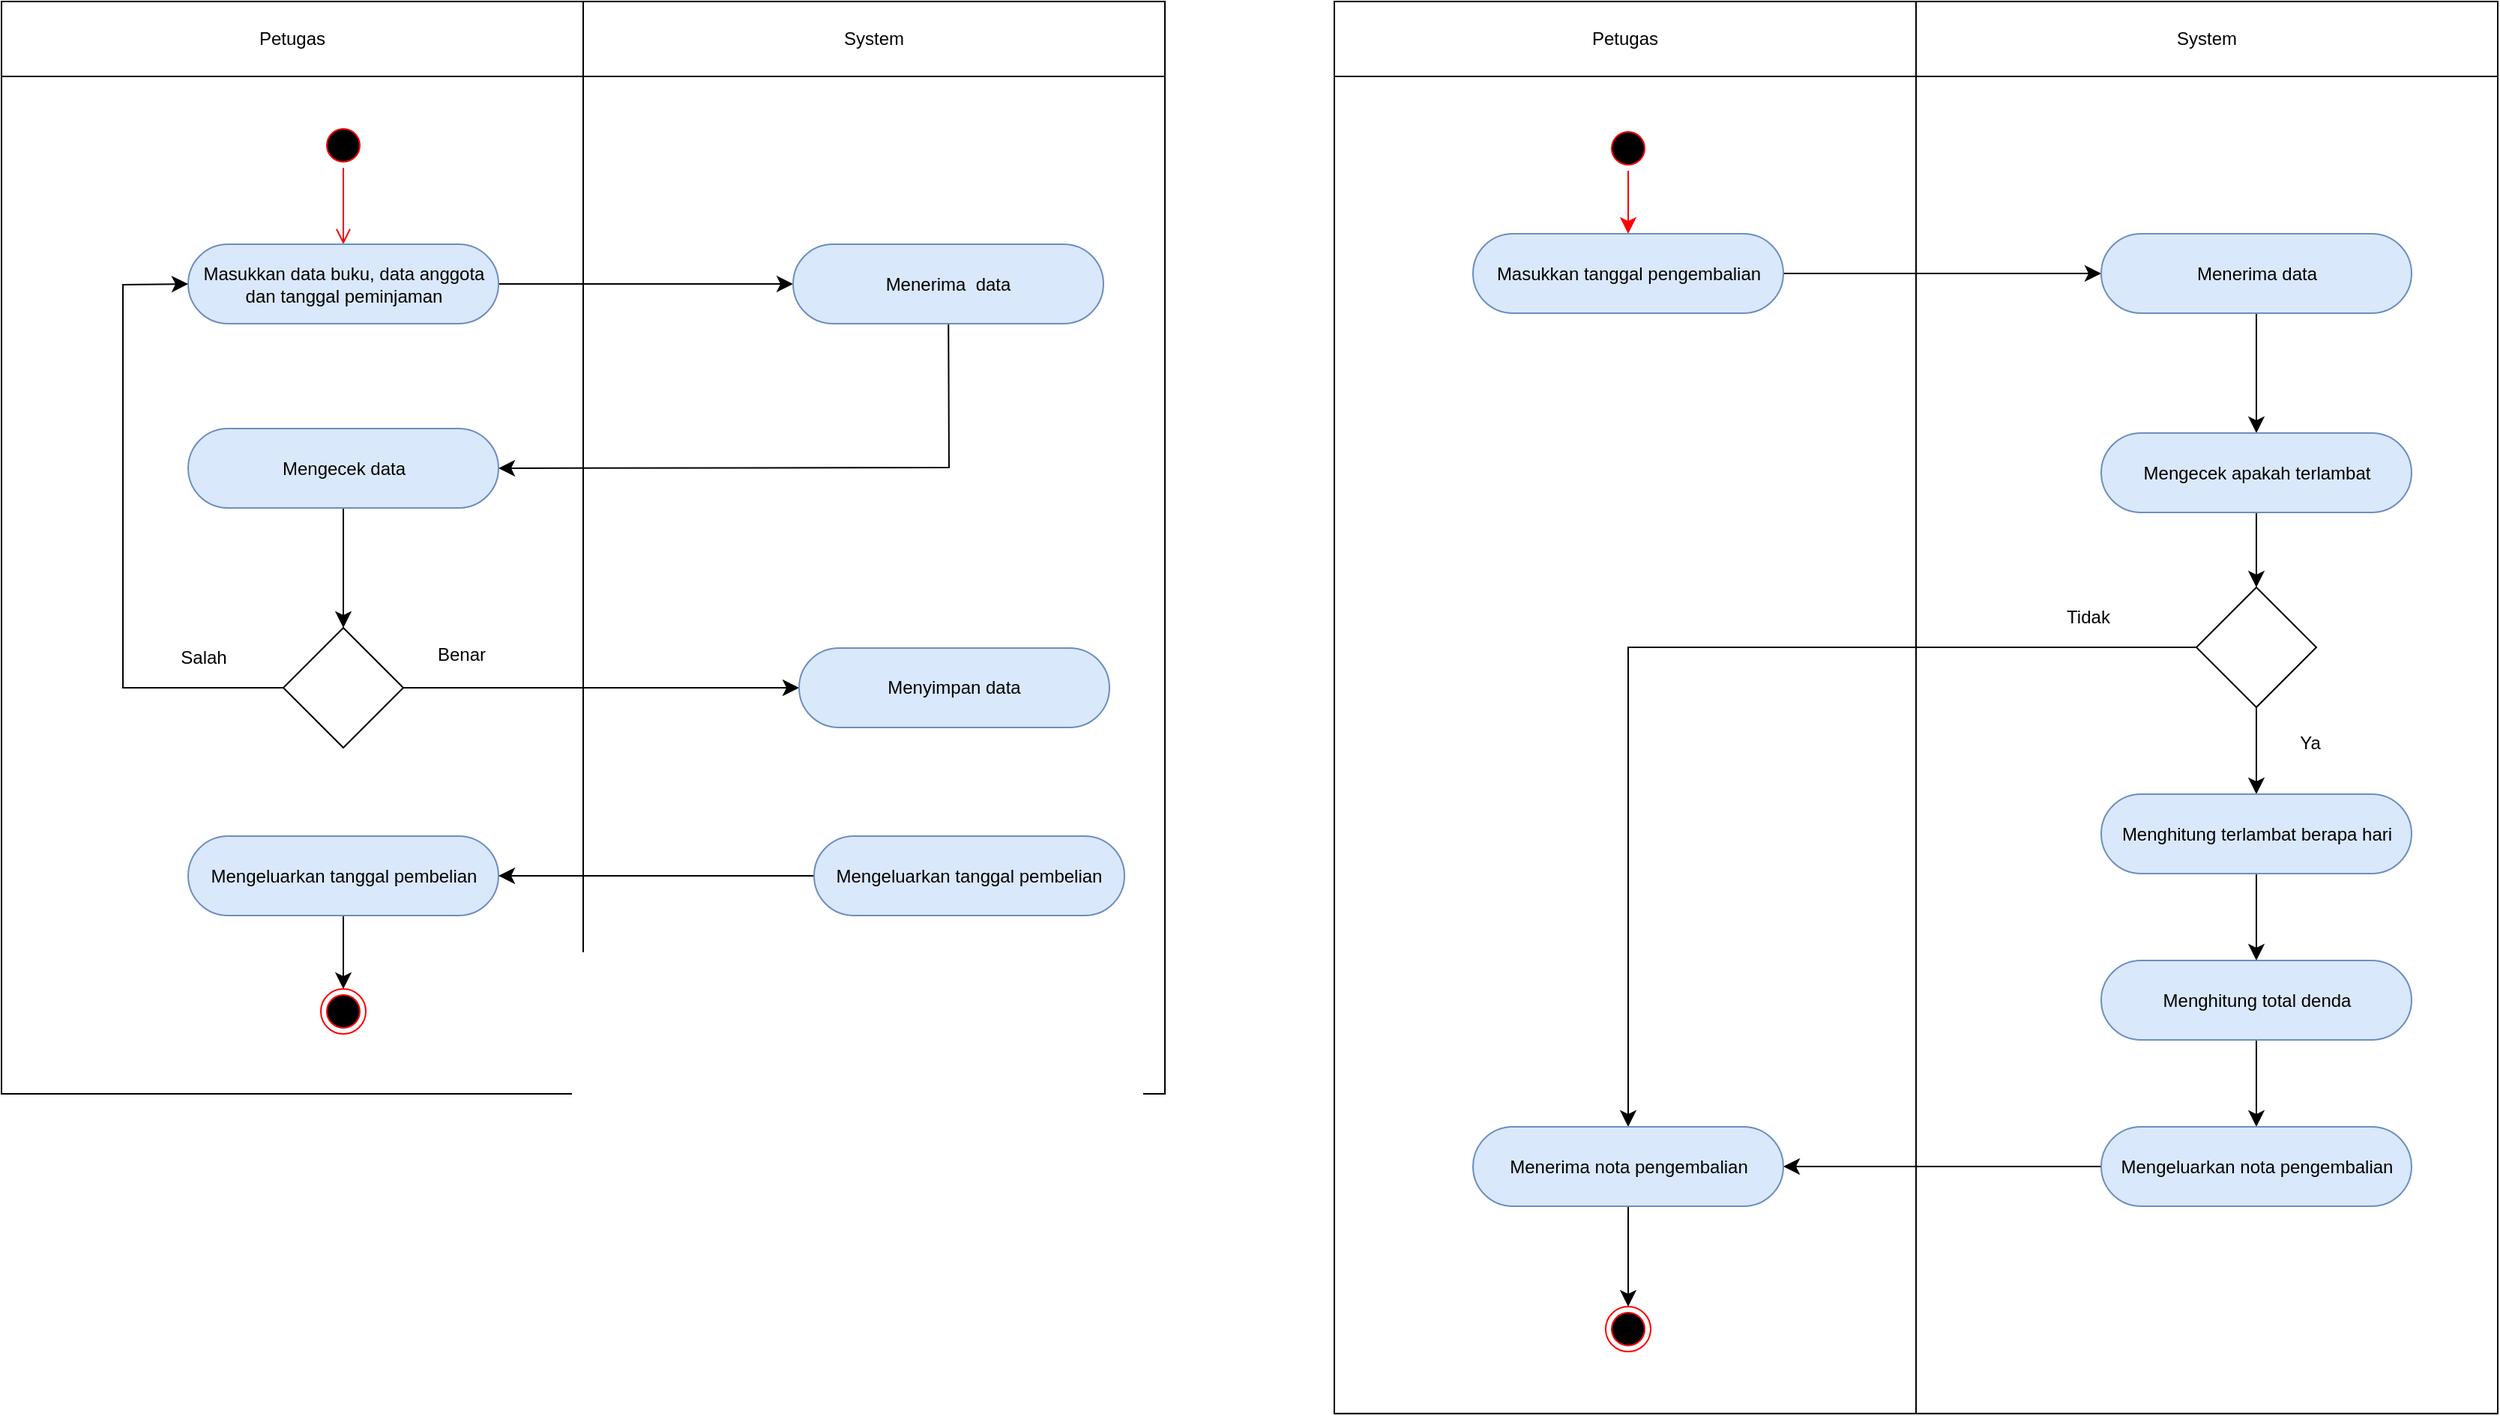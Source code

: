 <mxfile version="26.0.16">
  <diagram name="Halaman-1" id="xpNmqSK6mwSwcnteMRZQ">
    <mxGraphModel dx="2660" dy="2007" grid="0" gridSize="10" guides="1" tooltips="1" connect="1" arrows="1" fold="1" page="0" pageScale="1" pageWidth="827" pageHeight="1169" math="0" shadow="0">
      <root>
        <mxCell id="0" />
        <mxCell id="1" parent="0" />
        <mxCell id="M6b5uwNTjHEW-i-uDrWv-10" value="" style="shape=table;startSize=0;container=1;collapsible=0;childLayout=tableLayout;fillColor=none;" vertex="1" parent="1">
          <mxGeometry x="-68" y="-55" width="776" height="729" as="geometry" />
        </mxCell>
        <mxCell id="M6b5uwNTjHEW-i-uDrWv-11" value="" style="shape=tableRow;horizontal=0;startSize=0;swimlaneHead=0;swimlaneBody=0;strokeColor=inherit;top=0;left=0;bottom=0;right=0;collapsible=0;dropTarget=0;fillColor=none;points=[[0,0.5],[1,0.5]];portConstraint=eastwest;" vertex="1" parent="M6b5uwNTjHEW-i-uDrWv-10">
          <mxGeometry width="776" height="50" as="geometry" />
        </mxCell>
        <mxCell id="M6b5uwNTjHEW-i-uDrWv-12" value="Petugas" style="shape=partialRectangle;html=1;whiteSpace=wrap;connectable=0;strokeColor=inherit;overflow=hidden;fillColor=none;top=0;left=0;bottom=0;right=0;pointerEvents=1;" vertex="1" parent="M6b5uwNTjHEW-i-uDrWv-11">
          <mxGeometry width="388" height="50" as="geometry">
            <mxRectangle width="388" height="50" as="alternateBounds" />
          </mxGeometry>
        </mxCell>
        <mxCell id="M6b5uwNTjHEW-i-uDrWv-13" value="System" style="shape=partialRectangle;html=1;whiteSpace=wrap;connectable=0;strokeColor=inherit;overflow=hidden;fillColor=none;top=0;left=0;bottom=0;right=0;pointerEvents=1;" vertex="1" parent="M6b5uwNTjHEW-i-uDrWv-11">
          <mxGeometry x="388" width="388" height="50" as="geometry">
            <mxRectangle width="388" height="50" as="alternateBounds" />
          </mxGeometry>
        </mxCell>
        <mxCell id="M6b5uwNTjHEW-i-uDrWv-14" value="" style="shape=tableRow;horizontal=0;startSize=0;swimlaneHead=0;swimlaneBody=0;strokeColor=inherit;top=0;left=0;bottom=0;right=0;collapsible=0;dropTarget=0;fillColor=none;points=[[0,0.5],[1,0.5]];portConstraint=eastwest;" vertex="1" parent="M6b5uwNTjHEW-i-uDrWv-10">
          <mxGeometry y="50" width="776" height="679" as="geometry" />
        </mxCell>
        <mxCell id="M6b5uwNTjHEW-i-uDrWv-15" value="" style="shape=partialRectangle;html=1;whiteSpace=wrap;connectable=0;strokeColor=inherit;overflow=hidden;fillColor=none;top=0;left=0;bottom=0;right=0;pointerEvents=1;" vertex="1" parent="M6b5uwNTjHEW-i-uDrWv-14">
          <mxGeometry width="388" height="679" as="geometry">
            <mxRectangle width="388" height="679" as="alternateBounds" />
          </mxGeometry>
        </mxCell>
        <mxCell id="M6b5uwNTjHEW-i-uDrWv-16" value="" style="shape=partialRectangle;html=1;whiteSpace=wrap;connectable=0;strokeColor=inherit;overflow=hidden;fillColor=none;top=0;left=0;bottom=0;right=0;pointerEvents=1;" vertex="1" parent="M6b5uwNTjHEW-i-uDrWv-14">
          <mxGeometry x="388" width="388" height="679" as="geometry">
            <mxRectangle width="388" height="679" as="alternateBounds" />
          </mxGeometry>
        </mxCell>
        <mxCell id="M6b5uwNTjHEW-i-uDrWv-1" value="" style="ellipse;html=1;shape=startState;fillColor=#000000;strokeColor=#ff0000;" vertex="1" parent="1">
          <mxGeometry x="145" y="26" width="30" height="30" as="geometry" />
        </mxCell>
        <mxCell id="M6b5uwNTjHEW-i-uDrWv-2" value="" style="edgeStyle=orthogonalEdgeStyle;html=1;verticalAlign=bottom;endArrow=open;endSize=8;strokeColor=#ff0000;rounded=0;fontSize=12;curved=1;entryX=0.5;entryY=0;entryDx=0;entryDy=0;" edge="1" source="M6b5uwNTjHEW-i-uDrWv-1" parent="1" target="M6b5uwNTjHEW-i-uDrWv-4">
          <mxGeometry relative="1" as="geometry">
            <mxPoint x="159" y="114" as="targetPoint" />
          </mxGeometry>
        </mxCell>
        <mxCell id="M6b5uwNTjHEW-i-uDrWv-3" value="" style="ellipse;html=1;shape=endState;fillColor=#000000;strokeColor=#ff0000;" vertex="1" parent="1">
          <mxGeometry x="145" y="604" width="30" height="30" as="geometry" />
        </mxCell>
        <mxCell id="M6b5uwNTjHEW-i-uDrWv-36" style="edgeStyle=none;curved=1;rounded=0;orthogonalLoop=1;jettySize=auto;html=1;entryX=0;entryY=0.5;entryDx=0;entryDy=0;fontSize=12;startSize=8;endSize=8;" edge="1" parent="1" source="M6b5uwNTjHEW-i-uDrWv-4" target="M6b5uwNTjHEW-i-uDrWv-35">
          <mxGeometry relative="1" as="geometry" />
        </mxCell>
        <mxCell id="M6b5uwNTjHEW-i-uDrWv-4" value="Masukkan data buku, data anggota dan tanggal peminjaman" style="rounded=1;whiteSpace=wrap;html=1;strokeWidth=1;perimeterSpacing=0;glass=0;fillColor=#dae8fc;strokeColor=#6c8ebf;arcSize=50;" vertex="1" parent="1">
          <mxGeometry x="56.5" y="107" width="207" height="53" as="geometry" />
        </mxCell>
        <mxCell id="M6b5uwNTjHEW-i-uDrWv-38" style="edgeStyle=none;curved=0;rounded=0;orthogonalLoop=1;jettySize=auto;html=1;entryX=1;entryY=0.5;entryDx=0;entryDy=0;fontSize=12;startSize=8;endSize=8;" edge="1" parent="1" source="M6b5uwNTjHEW-i-uDrWv-35" target="M6b5uwNTjHEW-i-uDrWv-37">
          <mxGeometry relative="1" as="geometry">
            <Array as="points">
              <mxPoint x="564" y="256" />
            </Array>
          </mxGeometry>
        </mxCell>
        <mxCell id="M6b5uwNTjHEW-i-uDrWv-35" value="Menerima&amp;nbsp; data" style="rounded=1;whiteSpace=wrap;html=1;strokeWidth=1;perimeterSpacing=0;glass=0;fillColor=#dae8fc;strokeColor=#6c8ebf;arcSize=50;" vertex="1" parent="1">
          <mxGeometry x="460" y="107" width="207" height="53" as="geometry" />
        </mxCell>
        <mxCell id="M6b5uwNTjHEW-i-uDrWv-40" style="edgeStyle=none;curved=1;rounded=0;orthogonalLoop=1;jettySize=auto;html=1;entryX=0.5;entryY=0;entryDx=0;entryDy=0;fontSize=12;startSize=8;endSize=8;" edge="1" parent="1" source="M6b5uwNTjHEW-i-uDrWv-37" target="M6b5uwNTjHEW-i-uDrWv-39">
          <mxGeometry relative="1" as="geometry" />
        </mxCell>
        <mxCell id="M6b5uwNTjHEW-i-uDrWv-37" value="Mengecek data" style="rounded=1;whiteSpace=wrap;html=1;strokeWidth=1;perimeterSpacing=0;glass=0;fillColor=#dae8fc;strokeColor=#6c8ebf;arcSize=50;" vertex="1" parent="1">
          <mxGeometry x="56.5" y="230" width="207" height="53" as="geometry" />
        </mxCell>
        <mxCell id="M6b5uwNTjHEW-i-uDrWv-41" style="edgeStyle=none;curved=0;rounded=0;orthogonalLoop=1;jettySize=auto;html=1;entryX=0;entryY=0.5;entryDx=0;entryDy=0;fontSize=12;startSize=8;endSize=8;" edge="1" parent="1" source="M6b5uwNTjHEW-i-uDrWv-39" target="M6b5uwNTjHEW-i-uDrWv-4">
          <mxGeometry relative="1" as="geometry">
            <Array as="points">
              <mxPoint x="13" y="403" />
              <mxPoint x="13" y="134" />
            </Array>
          </mxGeometry>
        </mxCell>
        <mxCell id="M6b5uwNTjHEW-i-uDrWv-45" style="edgeStyle=none;curved=1;rounded=0;orthogonalLoop=1;jettySize=auto;html=1;entryX=0;entryY=0.5;entryDx=0;entryDy=0;fontSize=12;startSize=8;endSize=8;" edge="1" parent="1" source="M6b5uwNTjHEW-i-uDrWv-39" target="M6b5uwNTjHEW-i-uDrWv-44">
          <mxGeometry relative="1" as="geometry" />
        </mxCell>
        <mxCell id="M6b5uwNTjHEW-i-uDrWv-39" value="" style="rhombus;whiteSpace=wrap;html=1;" vertex="1" parent="1">
          <mxGeometry x="120" y="363" width="80" height="80" as="geometry" />
        </mxCell>
        <mxCell id="M6b5uwNTjHEW-i-uDrWv-42" value="Salah" style="text;html=1;align=center;verticalAlign=middle;whiteSpace=wrap;rounded=0;" vertex="1" parent="1">
          <mxGeometry x="37" y="368" width="60" height="30" as="geometry" />
        </mxCell>
        <mxCell id="M6b5uwNTjHEW-i-uDrWv-43" value="Benar" style="text;html=1;align=center;verticalAlign=middle;whiteSpace=wrap;rounded=0;" vertex="1" parent="1">
          <mxGeometry x="209" y="366" width="60" height="30" as="geometry" />
        </mxCell>
        <mxCell id="M6b5uwNTjHEW-i-uDrWv-44" value="Menyimpan data" style="rounded=1;whiteSpace=wrap;html=1;strokeWidth=1;perimeterSpacing=0;glass=0;fillColor=#dae8fc;strokeColor=#6c8ebf;arcSize=50;" vertex="1" parent="1">
          <mxGeometry x="464" y="376.5" width="207" height="53" as="geometry" />
        </mxCell>
        <mxCell id="M6b5uwNTjHEW-i-uDrWv-49" style="edgeStyle=none;curved=1;rounded=0;orthogonalLoop=1;jettySize=auto;html=1;entryX=0.5;entryY=0;entryDx=0;entryDy=0;fontSize=12;startSize=8;endSize=8;" edge="1" parent="1" source="M6b5uwNTjHEW-i-uDrWv-46" target="M6b5uwNTjHEW-i-uDrWv-3">
          <mxGeometry relative="1" as="geometry" />
        </mxCell>
        <mxCell id="M6b5uwNTjHEW-i-uDrWv-46" value="Mengeluarkan tanggal pembelian" style="rounded=1;whiteSpace=wrap;html=1;strokeWidth=1;perimeterSpacing=0;glass=0;fillColor=#dae8fc;strokeColor=#6c8ebf;arcSize=50;" vertex="1" parent="1">
          <mxGeometry x="56.5" y="502" width="207" height="53" as="geometry" />
        </mxCell>
        <mxCell id="M6b5uwNTjHEW-i-uDrWv-48" style="edgeStyle=none;curved=1;rounded=0;orthogonalLoop=1;jettySize=auto;html=1;entryX=1;entryY=0.5;entryDx=0;entryDy=0;fontSize=12;startSize=8;endSize=8;" edge="1" parent="1" source="M6b5uwNTjHEW-i-uDrWv-47" target="M6b5uwNTjHEW-i-uDrWv-46">
          <mxGeometry relative="1" as="geometry" />
        </mxCell>
        <mxCell id="M6b5uwNTjHEW-i-uDrWv-47" value="Mengeluarkan tanggal pembelian" style="rounded=1;whiteSpace=wrap;html=1;strokeWidth=1;perimeterSpacing=0;glass=0;fillColor=#dae8fc;strokeColor=#6c8ebf;arcSize=50;" vertex="1" parent="1">
          <mxGeometry x="474" y="502" width="207" height="53" as="geometry" />
        </mxCell>
        <mxCell id="M6b5uwNTjHEW-i-uDrWv-50" value="" style="shape=table;startSize=0;container=1;collapsible=0;childLayout=tableLayout;fillColor=none;" vertex="1" parent="1">
          <mxGeometry x="821" y="-55" width="776" height="942.402" as="geometry" />
        </mxCell>
        <mxCell id="M6b5uwNTjHEW-i-uDrWv-51" value="" style="shape=tableRow;horizontal=0;startSize=0;swimlaneHead=0;swimlaneBody=0;strokeColor=inherit;top=0;left=0;bottom=0;right=0;collapsible=0;dropTarget=0;fillColor=none;points=[[0,0.5],[1,0.5]];portConstraint=eastwest;" vertex="1" parent="M6b5uwNTjHEW-i-uDrWv-50">
          <mxGeometry width="776" height="50" as="geometry" />
        </mxCell>
        <mxCell id="M6b5uwNTjHEW-i-uDrWv-52" value="Petugas" style="shape=partialRectangle;html=1;whiteSpace=wrap;connectable=0;strokeColor=inherit;overflow=hidden;fillColor=none;top=0;left=0;bottom=0;right=0;pointerEvents=1;" vertex="1" parent="M6b5uwNTjHEW-i-uDrWv-51">
          <mxGeometry width="388" height="50" as="geometry">
            <mxRectangle width="388" height="50" as="alternateBounds" />
          </mxGeometry>
        </mxCell>
        <mxCell id="M6b5uwNTjHEW-i-uDrWv-53" value="System" style="shape=partialRectangle;html=1;whiteSpace=wrap;connectable=0;strokeColor=inherit;overflow=hidden;fillColor=none;top=0;left=0;bottom=0;right=0;pointerEvents=1;" vertex="1" parent="M6b5uwNTjHEW-i-uDrWv-51">
          <mxGeometry x="388" width="388" height="50" as="geometry">
            <mxRectangle width="388" height="50" as="alternateBounds" />
          </mxGeometry>
        </mxCell>
        <mxCell id="M6b5uwNTjHEW-i-uDrWv-54" value="" style="shape=tableRow;horizontal=0;startSize=0;swimlaneHead=0;swimlaneBody=0;strokeColor=inherit;top=0;left=0;bottom=0;right=0;collapsible=0;dropTarget=0;fillColor=none;points=[[0,0.5],[1,0.5]];portConstraint=eastwest;" vertex="1" parent="M6b5uwNTjHEW-i-uDrWv-50">
          <mxGeometry y="50" width="776" height="892" as="geometry" />
        </mxCell>
        <mxCell id="M6b5uwNTjHEW-i-uDrWv-55" value="" style="shape=partialRectangle;html=1;whiteSpace=wrap;connectable=0;strokeColor=inherit;overflow=hidden;fillColor=none;top=0;left=0;bottom=0;right=0;pointerEvents=1;" vertex="1" parent="M6b5uwNTjHEW-i-uDrWv-54">
          <mxGeometry width="388" height="892" as="geometry">
            <mxRectangle width="388" height="892" as="alternateBounds" />
          </mxGeometry>
        </mxCell>
        <mxCell id="M6b5uwNTjHEW-i-uDrWv-56" value="" style="shape=partialRectangle;html=1;whiteSpace=wrap;connectable=0;strokeColor=inherit;overflow=hidden;fillColor=none;top=0;left=0;bottom=0;right=0;pointerEvents=1;" vertex="1" parent="M6b5uwNTjHEW-i-uDrWv-54">
          <mxGeometry x="388" width="388" height="892" as="geometry">
            <mxRectangle width="388" height="892" as="alternateBounds" />
          </mxGeometry>
        </mxCell>
        <mxCell id="M6b5uwNTjHEW-i-uDrWv-59" style="edgeStyle=none;curved=1;rounded=0;orthogonalLoop=1;jettySize=auto;html=1;entryX=0.5;entryY=0;entryDx=0;entryDy=0;fontSize=12;startSize=8;endSize=8;strokeColor=#FF0000;" edge="1" parent="1" source="M6b5uwNTjHEW-i-uDrWv-57" target="M6b5uwNTjHEW-i-uDrWv-58">
          <mxGeometry relative="1" as="geometry" />
        </mxCell>
        <mxCell id="M6b5uwNTjHEW-i-uDrWv-57" value="" style="ellipse;html=1;shape=startState;fillColor=#000000;strokeColor=#ff0000;" vertex="1" parent="1">
          <mxGeometry x="1002" y="28" width="30" height="30" as="geometry" />
        </mxCell>
        <mxCell id="M6b5uwNTjHEW-i-uDrWv-68" style="edgeStyle=none;curved=1;rounded=0;orthogonalLoop=1;jettySize=auto;html=1;entryX=0;entryY=0.5;entryDx=0;entryDy=0;fontSize=12;startSize=8;endSize=8;" edge="1" parent="1" source="M6b5uwNTjHEW-i-uDrWv-58" target="M6b5uwNTjHEW-i-uDrWv-60">
          <mxGeometry relative="1" as="geometry" />
        </mxCell>
        <mxCell id="M6b5uwNTjHEW-i-uDrWv-58" value="Masukkan tanggal pengembalian" style="rounded=1;whiteSpace=wrap;html=1;strokeWidth=1;perimeterSpacing=0;glass=0;fillColor=#dae8fc;strokeColor=#6c8ebf;arcSize=50;" vertex="1" parent="1">
          <mxGeometry x="913.5" y="100" width="207" height="53" as="geometry" />
        </mxCell>
        <mxCell id="M6b5uwNTjHEW-i-uDrWv-69" style="edgeStyle=none;curved=1;rounded=0;orthogonalLoop=1;jettySize=auto;html=1;entryX=0.5;entryY=0;entryDx=0;entryDy=0;fontSize=12;startSize=8;endSize=8;" edge="1" parent="1" source="M6b5uwNTjHEW-i-uDrWv-60" target="M6b5uwNTjHEW-i-uDrWv-61">
          <mxGeometry relative="1" as="geometry" />
        </mxCell>
        <mxCell id="M6b5uwNTjHEW-i-uDrWv-60" value="Menerima data" style="rounded=1;whiteSpace=wrap;html=1;strokeWidth=1;perimeterSpacing=0;glass=0;fillColor=#dae8fc;strokeColor=#6c8ebf;arcSize=50;" vertex="1" parent="1">
          <mxGeometry x="1332.5" y="100" width="207" height="53" as="geometry" />
        </mxCell>
        <mxCell id="M6b5uwNTjHEW-i-uDrWv-71" style="edgeStyle=none;curved=1;rounded=0;orthogonalLoop=1;jettySize=auto;html=1;entryX=0.5;entryY=0;entryDx=0;entryDy=0;fontSize=12;startSize=8;endSize=8;" edge="1" parent="1" source="M6b5uwNTjHEW-i-uDrWv-61" target="M6b5uwNTjHEW-i-uDrWv-62">
          <mxGeometry relative="1" as="geometry" />
        </mxCell>
        <mxCell id="M6b5uwNTjHEW-i-uDrWv-61" value="Mengecek apakah terlambat" style="rounded=1;whiteSpace=wrap;html=1;strokeWidth=1;perimeterSpacing=0;glass=0;fillColor=#dae8fc;strokeColor=#6c8ebf;arcSize=50;" vertex="1" parent="1">
          <mxGeometry x="1332.5" y="233" width="207" height="53" as="geometry" />
        </mxCell>
        <mxCell id="M6b5uwNTjHEW-i-uDrWv-70" style="edgeStyle=none;curved=0;rounded=0;orthogonalLoop=1;jettySize=auto;html=1;entryX=0.5;entryY=0;entryDx=0;entryDy=0;fontSize=12;startSize=8;endSize=8;" edge="1" parent="1" source="M6b5uwNTjHEW-i-uDrWv-62" target="M6b5uwNTjHEW-i-uDrWv-66">
          <mxGeometry relative="1" as="geometry">
            <Array as="points">
              <mxPoint x="1017" y="376" />
            </Array>
          </mxGeometry>
        </mxCell>
        <mxCell id="M6b5uwNTjHEW-i-uDrWv-72" style="edgeStyle=none;curved=1;rounded=0;orthogonalLoop=1;jettySize=auto;html=1;entryX=0.5;entryY=0;entryDx=0;entryDy=0;fontSize=12;startSize=8;endSize=8;" edge="1" parent="1" source="M6b5uwNTjHEW-i-uDrWv-62" target="M6b5uwNTjHEW-i-uDrWv-63">
          <mxGeometry relative="1" as="geometry" />
        </mxCell>
        <mxCell id="M6b5uwNTjHEW-i-uDrWv-62" value="" style="rhombus;whiteSpace=wrap;html=1;" vertex="1" parent="1">
          <mxGeometry x="1396" y="336" width="80" height="80" as="geometry" />
        </mxCell>
        <mxCell id="M6b5uwNTjHEW-i-uDrWv-76" style="edgeStyle=none;curved=1;rounded=0;orthogonalLoop=1;jettySize=auto;html=1;entryX=0.5;entryY=0;entryDx=0;entryDy=0;fontSize=12;startSize=8;endSize=8;" edge="1" parent="1" source="M6b5uwNTjHEW-i-uDrWv-63" target="M6b5uwNTjHEW-i-uDrWv-64">
          <mxGeometry relative="1" as="geometry" />
        </mxCell>
        <mxCell id="M6b5uwNTjHEW-i-uDrWv-63" value="Menghitung terlambat berapa hari" style="rounded=1;whiteSpace=wrap;html=1;strokeWidth=1;perimeterSpacing=0;glass=0;fillColor=#dae8fc;strokeColor=#6c8ebf;arcSize=50;" vertex="1" parent="1">
          <mxGeometry x="1332.5" y="474" width="207" height="53" as="geometry" />
        </mxCell>
        <mxCell id="M6b5uwNTjHEW-i-uDrWv-77" style="edgeStyle=none;curved=1;rounded=0;orthogonalLoop=1;jettySize=auto;html=1;entryX=0.5;entryY=0;entryDx=0;entryDy=0;fontSize=12;startSize=8;endSize=8;" edge="1" parent="1" source="M6b5uwNTjHEW-i-uDrWv-64" target="M6b5uwNTjHEW-i-uDrWv-65">
          <mxGeometry relative="1" as="geometry" />
        </mxCell>
        <mxCell id="M6b5uwNTjHEW-i-uDrWv-64" value="Menghitung total denda" style="rounded=1;whiteSpace=wrap;html=1;strokeWidth=1;perimeterSpacing=0;glass=0;fillColor=#dae8fc;strokeColor=#6c8ebf;arcSize=50;" vertex="1" parent="1">
          <mxGeometry x="1332.5" y="585" width="207" height="53" as="geometry" />
        </mxCell>
        <mxCell id="M6b5uwNTjHEW-i-uDrWv-78" style="edgeStyle=none;curved=1;rounded=0;orthogonalLoop=1;jettySize=auto;html=1;entryX=1;entryY=0.5;entryDx=0;entryDy=0;fontSize=12;startSize=8;endSize=8;" edge="1" parent="1" source="M6b5uwNTjHEW-i-uDrWv-65" target="M6b5uwNTjHEW-i-uDrWv-66">
          <mxGeometry relative="1" as="geometry" />
        </mxCell>
        <mxCell id="M6b5uwNTjHEW-i-uDrWv-65" value="Mengeluarkan nota pengembalian" style="rounded=1;whiteSpace=wrap;html=1;strokeWidth=1;perimeterSpacing=0;glass=0;fillColor=#dae8fc;strokeColor=#6c8ebf;arcSize=50;" vertex="1" parent="1">
          <mxGeometry x="1332.5" y="696" width="207" height="53" as="geometry" />
        </mxCell>
        <mxCell id="M6b5uwNTjHEW-i-uDrWv-79" style="edgeStyle=none;curved=1;rounded=0;orthogonalLoop=1;jettySize=auto;html=1;entryX=0.5;entryY=0;entryDx=0;entryDy=0;fontSize=12;startSize=8;endSize=8;" edge="1" parent="1" source="M6b5uwNTjHEW-i-uDrWv-66" target="M6b5uwNTjHEW-i-uDrWv-67">
          <mxGeometry relative="1" as="geometry" />
        </mxCell>
        <mxCell id="M6b5uwNTjHEW-i-uDrWv-66" value="Menerima nota pengembalian" style="rounded=1;whiteSpace=wrap;html=1;strokeWidth=1;perimeterSpacing=0;glass=0;fillColor=#dae8fc;strokeColor=#6c8ebf;arcSize=50;" vertex="1" parent="1">
          <mxGeometry x="913.5" y="696" width="207" height="53" as="geometry" />
        </mxCell>
        <mxCell id="M6b5uwNTjHEW-i-uDrWv-67" value="" style="ellipse;html=1;shape=endState;fillColor=#000000;strokeColor=#ff0000;" vertex="1" parent="1">
          <mxGeometry x="1002" y="816" width="30" height="30" as="geometry" />
        </mxCell>
        <mxCell id="M6b5uwNTjHEW-i-uDrWv-73" value="Tidak" style="text;html=1;align=center;verticalAlign=middle;whiteSpace=wrap;rounded=0;" vertex="1" parent="1">
          <mxGeometry x="1294" y="341" width="60" height="30" as="geometry" />
        </mxCell>
        <mxCell id="M6b5uwNTjHEW-i-uDrWv-75" value="Ya" style="text;html=1;align=center;verticalAlign=middle;whiteSpace=wrap;rounded=0;" vertex="1" parent="1">
          <mxGeometry x="1442" y="425" width="60" height="30" as="geometry" />
        </mxCell>
      </root>
    </mxGraphModel>
  </diagram>
</mxfile>
